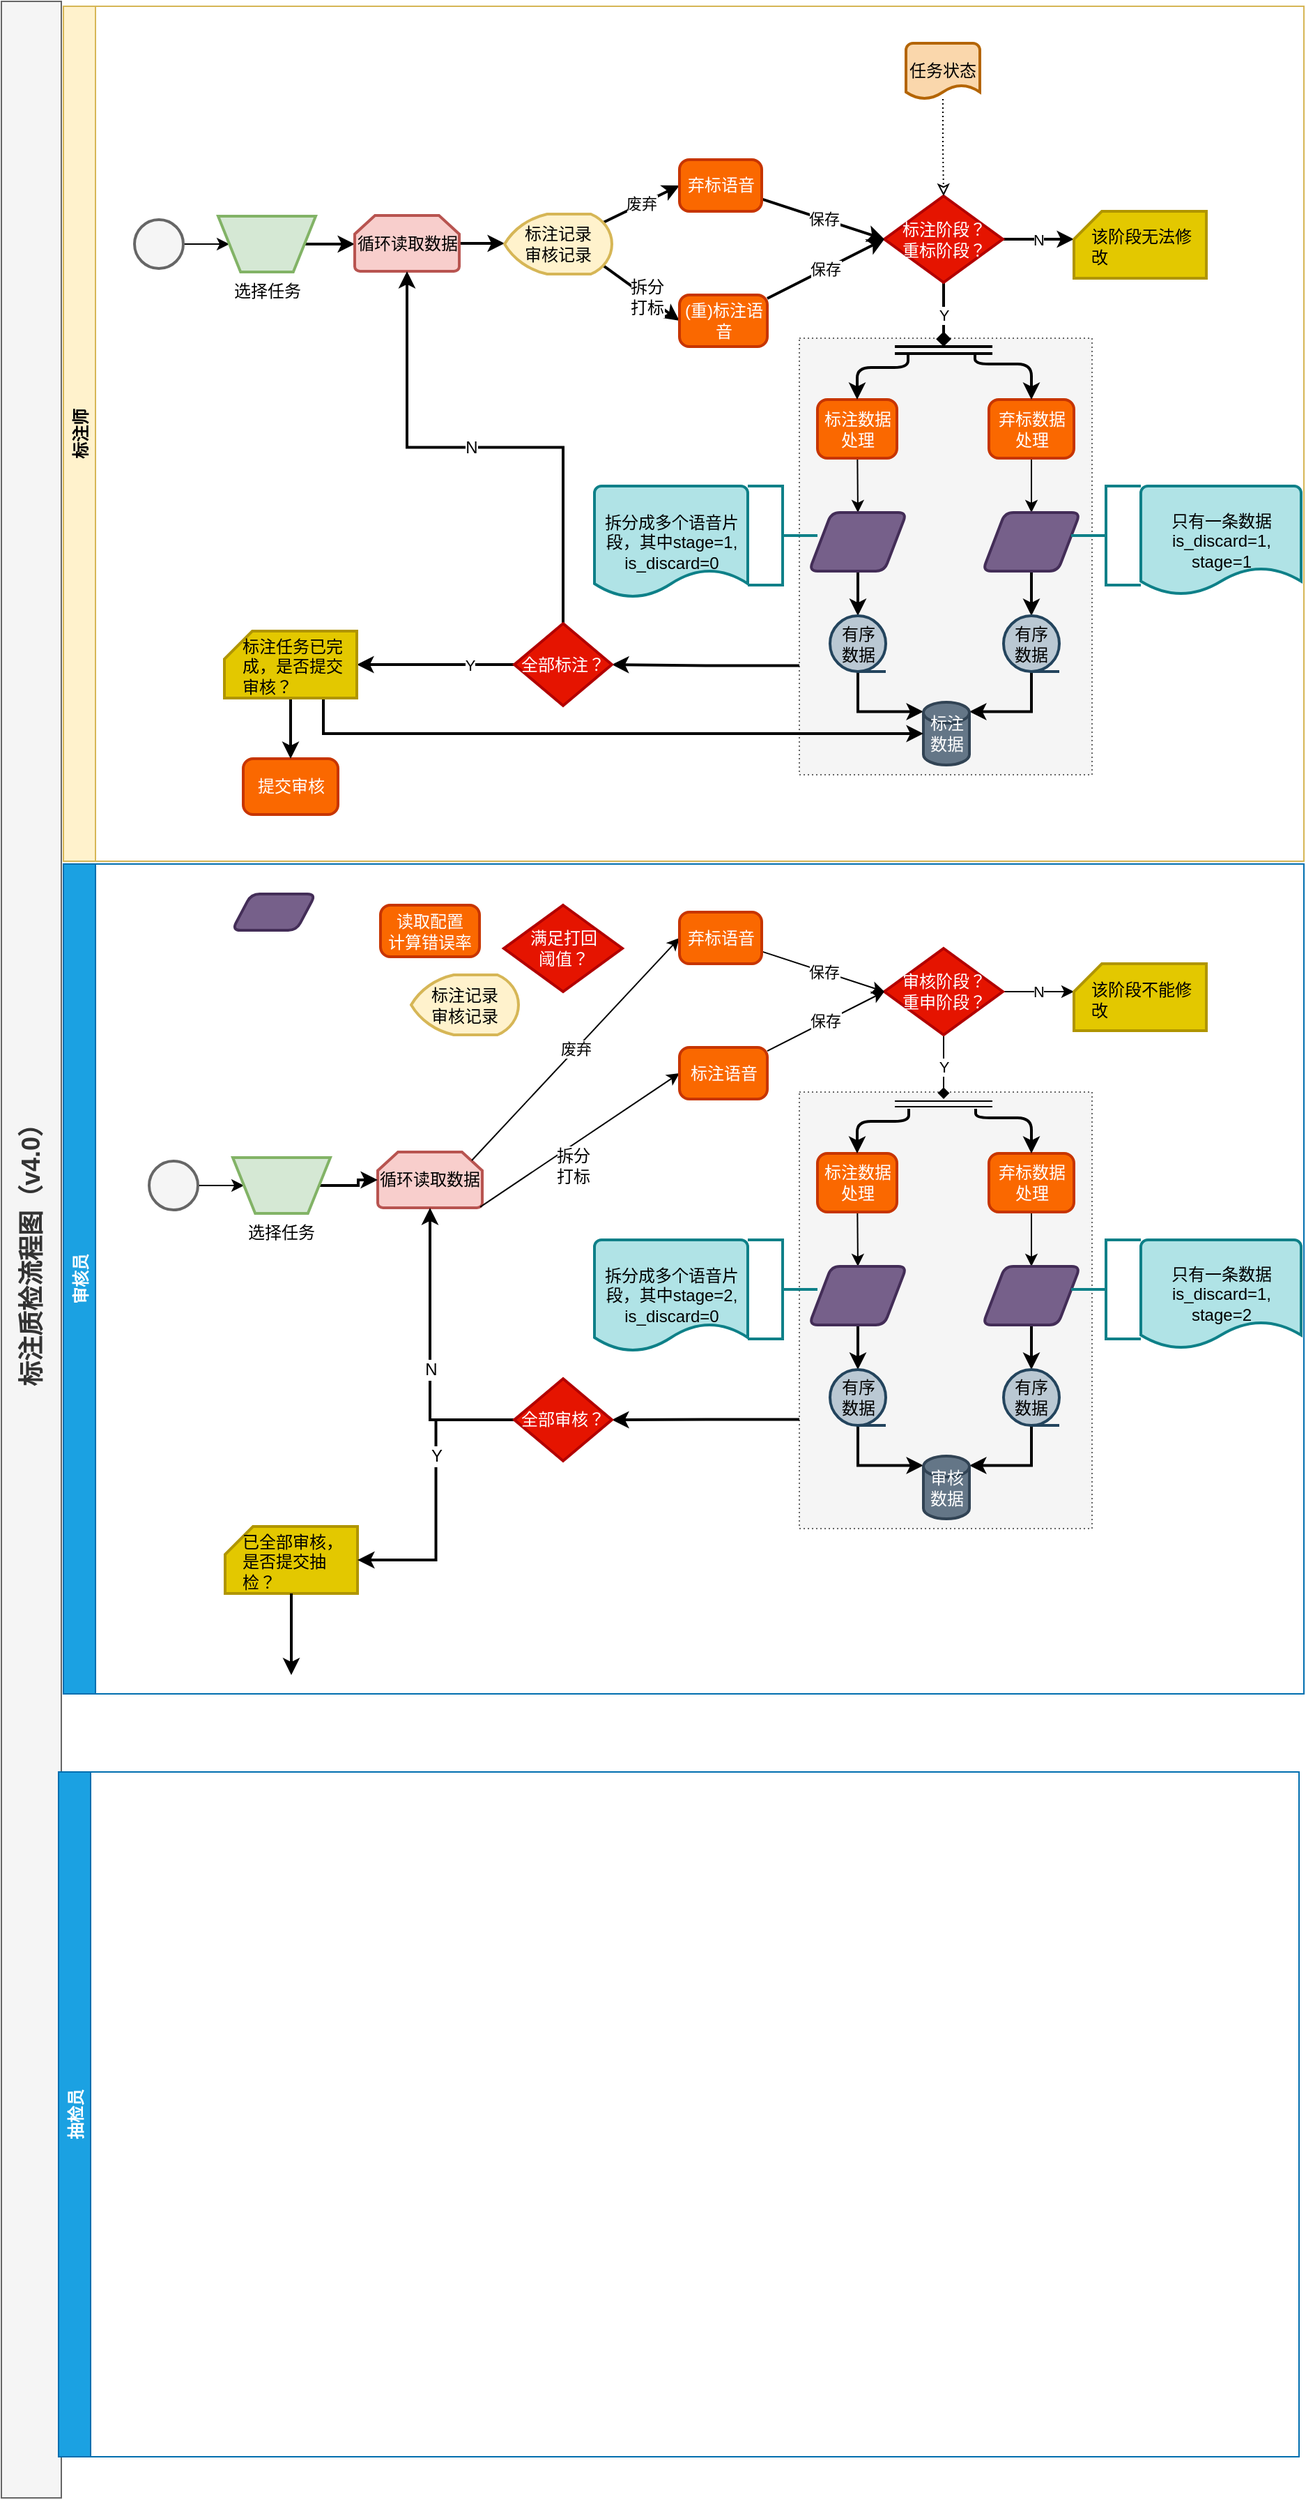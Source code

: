 <mxfile version="11.3.2" type="github" pages="1"><diagram id="u58Il5LebJj5SQy6znpF" name="第 1 页"><mxGraphModel dx="1412" dy="2069" grid="1" gridSize="10" guides="1" tooltips="1" connect="1" arrows="1" fold="1" page="1" pageScale="1" pageWidth="827" pageHeight="1169" math="0" shadow="0"><root><mxCell id="0"/><mxCell id="1" parent="0"/><mxCell id="zQAhxZt7NQ1w7nsfqlbU-1" value="标注师" style="swimlane;fillColor=#fff2cc;strokeColor=#d6b656;rotation=-90;" vertex="1" parent="1"><mxGeometry x="283" y="-225" width="613" height="890" as="geometry"/></mxCell><mxCell id="zQAhxZt7NQ1w7nsfqlbU-2" value="" style="rounded=0;whiteSpace=wrap;html=1;fillColor=#f5f5f5;strokeColor=#666666;fontColor=#333333;dashed=1;dashPattern=1 2;" vertex="1" parent="zQAhxZt7NQ1w7nsfqlbU-1"><mxGeometry x="389.5" y="376.5" width="210" height="313" as="geometry"/></mxCell><mxCell id="zQAhxZt7NQ1w7nsfqlbU-3" style="edgeStyle=orthogonalEdgeStyle;rounded=0;orthogonalLoop=1;jettySize=auto;html=1;exitX=0;exitY=0.75;exitDx=0;exitDy=0;entryX=1;entryY=0.5;entryDx=0;entryDy=0;entryPerimeter=0;endArrow=classic;endFill=1;strokeWidth=2;" edge="1" parent="zQAhxZt7NQ1w7nsfqlbU-1" source="zQAhxZt7NQ1w7nsfqlbU-2" target="zQAhxZt7NQ1w7nsfqlbU-43"><mxGeometry relative="1" as="geometry"/></mxCell><mxCell id="zQAhxZt7NQ1w7nsfqlbU-4" style="edgeStyle=orthogonalEdgeStyle;rounded=0;orthogonalLoop=1;jettySize=auto;html=1;entryX=0;entryY=0.5;entryDx=0;entryDy=0;" edge="1" parent="zQAhxZt7NQ1w7nsfqlbU-1" source="zQAhxZt7NQ1w7nsfqlbU-5" target="zQAhxZt7NQ1w7nsfqlbU-10"><mxGeometry relative="1" as="geometry"/></mxCell><mxCell id="zQAhxZt7NQ1w7nsfqlbU-5" value="" style="strokeWidth=2;html=1;shape=mxgraph.flowchart.start_2;whiteSpace=wrap;rotation=-90;fillColor=#f5f5f5;strokeColor=#666666;fontColor=#333333;" vertex="1" parent="zQAhxZt7NQ1w7nsfqlbU-1"><mxGeometry x="-87.5" y="291.5" width="35" height="35" as="geometry"/></mxCell><mxCell id="zQAhxZt7NQ1w7nsfqlbU-6" style="rounded=0;orthogonalLoop=1;jettySize=auto;html=1;entryX=0;entryY=0.5;entryDx=0;entryDy=0;exitX=0.92;exitY=0.86;exitDx=0;exitDy=0;exitPerimeter=0;strokeWidth=2;" edge="1" parent="zQAhxZt7NQ1w7nsfqlbU-1" source="zQAhxZt7NQ1w7nsfqlbU-106" target="zQAhxZt7NQ1w7nsfqlbU-17"><mxGeometry relative="1" as="geometry"><mxPoint x="297" y="327.9" as="sourcePoint"/></mxGeometry></mxCell><mxCell id="zQAhxZt7NQ1w7nsfqlbU-7" value="拆分&lt;br&gt;打标" style="text;html=1;resizable=0;points=[];align=center;verticalAlign=middle;labelBackgroundColor=#ffffff;" vertex="1" connectable="0" parent="zQAhxZt7NQ1w7nsfqlbU-6"><mxGeometry x="-0.23" y="-1" relative="1" as="geometry"><mxPoint x="10" y="6.5" as="offset"/></mxGeometry></mxCell><mxCell id="zQAhxZt7NQ1w7nsfqlbU-8" value="废弃" style="edgeStyle=none;rounded=0;orthogonalLoop=1;jettySize=auto;html=1;exitX=0.92;exitY=0.14;exitDx=0;exitDy=0;entryX=0;entryY=0.5;entryDx=0;entryDy=0;exitPerimeter=0;strokeWidth=2;" edge="1" parent="zQAhxZt7NQ1w7nsfqlbU-1" source="zQAhxZt7NQ1w7nsfqlbU-106" target="zQAhxZt7NQ1w7nsfqlbU-19"><mxGeometry relative="1" as="geometry"><mxPoint x="298.5" y="308.5" as="sourcePoint"/></mxGeometry></mxCell><mxCell id="zQAhxZt7NQ1w7nsfqlbU-108" style="edgeStyle=orthogonalEdgeStyle;rounded=0;orthogonalLoop=1;jettySize=auto;html=1;exitX=1;exitY=0.5;exitDx=0;exitDy=0;entryX=0;entryY=0.5;entryDx=0;entryDy=0;entryPerimeter=0;strokeWidth=2;" edge="1" parent="zQAhxZt7NQ1w7nsfqlbU-1" source="zQAhxZt7NQ1w7nsfqlbU-10" target="zQAhxZt7NQ1w7nsfqlbU-38"><mxGeometry relative="1" as="geometry"/></mxCell><mxCell id="zQAhxZt7NQ1w7nsfqlbU-10" value="选择任务" style="verticalLabelPosition=bottom;verticalAlign=top;html=1;strokeWidth=2;shape=trapezoid;perimeter=trapezoidPerimeter;whiteSpace=wrap;size=0.23;arcSize=10;flipV=1;fillColor=#d5e8d4;rotation=0;strokeColor=#82b366;" vertex="1" parent="zQAhxZt7NQ1w7nsfqlbU-1"><mxGeometry x="-27.5" y="289" width="70" height="40" as="geometry"/></mxCell><mxCell id="zQAhxZt7NQ1w7nsfqlbU-11" value="N" style="edgeStyle=orthogonalEdgeStyle;rounded=0;orthogonalLoop=1;jettySize=auto;html=1;entryX=0;entryY=0;entryDx=0;entryDy=20;entryPerimeter=0;strokeWidth=2;" edge="1" parent="zQAhxZt7NQ1w7nsfqlbU-1" source="zQAhxZt7NQ1w7nsfqlbU-13" target="zQAhxZt7NQ1w7nsfqlbU-14"><mxGeometry relative="1" as="geometry"/></mxCell><mxCell id="zQAhxZt7NQ1w7nsfqlbU-12" value="Y" style="edgeStyle=none;rounded=0;orthogonalLoop=1;jettySize=auto;html=1;exitX=0.5;exitY=1;exitDx=0;exitDy=0;exitPerimeter=0;entryX=0.5;entryY=0;entryDx=0;entryDy=0;endArrow=diamond;endFill=1;strokeWidth=2;" edge="1" parent="zQAhxZt7NQ1w7nsfqlbU-1" source="zQAhxZt7NQ1w7nsfqlbU-13"><mxGeometry relative="1" as="geometry"><mxPoint x="493" y="382.5" as="targetPoint"/></mxGeometry></mxCell><mxCell id="zQAhxZt7NQ1w7nsfqlbU-13" value="标注阶段？&lt;br&gt;重标阶段？" style="strokeWidth=2;html=1;shape=mxgraph.flowchart.decision;whiteSpace=wrap;fillColor=#e51400;strokeColor=#B20000;fontColor=#ffffff;" vertex="1" parent="zQAhxZt7NQ1w7nsfqlbU-1"><mxGeometry x="450.5" y="274.5" width="85" height="62" as="geometry"/></mxCell><mxCell id="zQAhxZt7NQ1w7nsfqlbU-14" value="" style="verticalLabelPosition=bottom;verticalAlign=top;html=1;strokeWidth=2;shape=card;whiteSpace=wrap;size=20;arcSize=12;fillColor=#e3c800;strokeColor=#B09500;fontColor=#ffffff;" vertex="1" parent="zQAhxZt7NQ1w7nsfqlbU-1"><mxGeometry x="586.5" y="285.5" width="95" height="48" as="geometry"/></mxCell><mxCell id="zQAhxZt7NQ1w7nsfqlbU-15" value="该阶段无法修改" style="text;html=1;strokeColor=none;fillColor=none;align=left;verticalAlign=middle;whiteSpace=wrap;rounded=0;" vertex="1" parent="zQAhxZt7NQ1w7nsfqlbU-1"><mxGeometry x="596.5" y="301" width="75" height="20" as="geometry"/></mxCell><mxCell id="zQAhxZt7NQ1w7nsfqlbU-16" value="保存" style="edgeStyle=none;rounded=0;orthogonalLoop=1;jettySize=auto;html=1;entryX=0;entryY=0.5;entryDx=0;entryDy=0;entryPerimeter=0;strokeWidth=2;" edge="1" parent="zQAhxZt7NQ1w7nsfqlbU-1" source="zQAhxZt7NQ1w7nsfqlbU-17" target="zQAhxZt7NQ1w7nsfqlbU-13"><mxGeometry relative="1" as="geometry"/></mxCell><mxCell id="zQAhxZt7NQ1w7nsfqlbU-17" value="(重)标注语音" style="rounded=1;whiteSpace=wrap;html=1;absoluteArcSize=1;arcSize=14;strokeWidth=2;fillColor=#fa6800;strokeColor=#C73500;fontColor=#ffffff;" vertex="1" parent="zQAhxZt7NQ1w7nsfqlbU-1"><mxGeometry x="303.5" y="345.5" width="63" height="37" as="geometry"/></mxCell><mxCell id="zQAhxZt7NQ1w7nsfqlbU-18" value="保存" style="edgeStyle=none;rounded=0;orthogonalLoop=1;jettySize=auto;html=1;entryX=0;entryY=0.5;entryDx=0;entryDy=0;entryPerimeter=0;strokeWidth=2;" edge="1" parent="zQAhxZt7NQ1w7nsfqlbU-1" source="zQAhxZt7NQ1w7nsfqlbU-19" target="zQAhxZt7NQ1w7nsfqlbU-13"><mxGeometry relative="1" as="geometry"><mxPoint x="443.5" y="301.5" as="targetPoint"/></mxGeometry></mxCell><mxCell id="zQAhxZt7NQ1w7nsfqlbU-19" value="弃标语音" style="rounded=1;whiteSpace=wrap;html=1;absoluteArcSize=1;arcSize=14;strokeWidth=2;fillColor=#fa6800;strokeColor=#C73500;fontColor=#ffffff;" vertex="1" parent="zQAhxZt7NQ1w7nsfqlbU-1"><mxGeometry x="303.5" y="248.5" width="59" height="37" as="geometry"/></mxCell><mxCell id="zQAhxZt7NQ1w7nsfqlbU-20" value="" style="shape=link;html=1;strokeWidth=2;" edge="1" parent="zQAhxZt7NQ1w7nsfqlbU-1"><mxGeometry width="50" height="50" relative="1" as="geometry"><mxPoint x="458" y="385" as="sourcePoint"/><mxPoint x="528" y="385" as="targetPoint"/></mxGeometry></mxCell><mxCell id="zQAhxZt7NQ1w7nsfqlbU-21" style="edgeStyle=none;rounded=0;orthogonalLoop=1;jettySize=auto;html=1;entryX=0.5;entryY=0;entryDx=0;entryDy=0;endArrow=classic;endFill=1;" edge="1" parent="zQAhxZt7NQ1w7nsfqlbU-1" source="zQAhxZt7NQ1w7nsfqlbU-22" target="zQAhxZt7NQ1w7nsfqlbU-26"><mxGeometry relative="1" as="geometry"/></mxCell><mxCell id="zQAhxZt7NQ1w7nsfqlbU-22" value="标注数据处理" style="rounded=1;whiteSpace=wrap;html=1;absoluteArcSize=1;arcSize=14;strokeWidth=2;fillColor=#fa6800;strokeColor=#C73500;fontColor=#ffffff;" vertex="1" parent="zQAhxZt7NQ1w7nsfqlbU-1"><mxGeometry x="402.5" y="420.5" width="57" height="42" as="geometry"/></mxCell><mxCell id="zQAhxZt7NQ1w7nsfqlbU-23" style="edgeStyle=none;rounded=0;orthogonalLoop=1;jettySize=auto;html=1;entryX=0.5;entryY=0;entryDx=0;entryDy=0;endArrow=classic;endFill=1;" edge="1" parent="zQAhxZt7NQ1w7nsfqlbU-1" source="zQAhxZt7NQ1w7nsfqlbU-24" target="zQAhxZt7NQ1w7nsfqlbU-28"><mxGeometry relative="1" as="geometry"/></mxCell><mxCell id="zQAhxZt7NQ1w7nsfqlbU-24" value="弃标数据处理" style="rounded=1;whiteSpace=wrap;html=1;absoluteArcSize=1;arcSize=14;strokeWidth=2;fillColor=#fa6800;strokeColor=#C73500;fontColor=#ffffff;" vertex="1" parent="zQAhxZt7NQ1w7nsfqlbU-1"><mxGeometry x="525.5" y="420.5" width="61" height="42" as="geometry"/></mxCell><mxCell id="zQAhxZt7NQ1w7nsfqlbU-25" style="edgeStyle=orthogonalEdgeStyle;rounded=0;orthogonalLoop=1;jettySize=auto;html=1;endArrow=classic;endFill=1;strokeWidth=2;" edge="1" parent="zQAhxZt7NQ1w7nsfqlbU-1" source="zQAhxZt7NQ1w7nsfqlbU-26" target="zQAhxZt7NQ1w7nsfqlbU-34"><mxGeometry relative="1" as="geometry"/></mxCell><mxCell id="zQAhxZt7NQ1w7nsfqlbU-26" value="" style="verticalLabelPosition=bottom;verticalAlign=top;html=1;strokeWidth=2;shape=parallelogram;perimeter=parallelogramPerimeter;whiteSpace=wrap;rounded=1;arcSize=12;size=0.23;fillColor=#76608a;strokeColor=#432D57;fontColor=#ffffff;" vertex="1" parent="zQAhxZt7NQ1w7nsfqlbU-1"><mxGeometry x="396.5" y="501.5" width="70" height="42" as="geometry"/></mxCell><mxCell id="zQAhxZt7NQ1w7nsfqlbU-27" style="edgeStyle=orthogonalEdgeStyle;rounded=0;orthogonalLoop=1;jettySize=auto;html=1;endArrow=classic;endFill=1;strokeWidth=2;" edge="1" parent="zQAhxZt7NQ1w7nsfqlbU-1" source="zQAhxZt7NQ1w7nsfqlbU-28" target="zQAhxZt7NQ1w7nsfqlbU-36"><mxGeometry relative="1" as="geometry"/></mxCell><mxCell id="zQAhxZt7NQ1w7nsfqlbU-28" value="" style="verticalLabelPosition=bottom;verticalAlign=top;html=1;strokeWidth=2;shape=parallelogram;perimeter=parallelogramPerimeter;whiteSpace=wrap;rounded=1;arcSize=12;size=0.23;fillColor=#76608a;strokeColor=#432D57;fontColor=#ffffff;" vertex="1" parent="zQAhxZt7NQ1w7nsfqlbU-1"><mxGeometry x="521" y="501.5" width="70" height="42" as="geometry"/></mxCell><mxCell id="zQAhxZt7NQ1w7nsfqlbU-29" value="" style="strokeWidth=2;html=1;shape=mxgraph.flowchart.annotation_2;align=left;pointerEvents=1;fillColor=#b0e3e6;strokeColor=#0e8088;" vertex="1" parent="zQAhxZt7NQ1w7nsfqlbU-1"><mxGeometry x="584.5" y="482.5" width="50" height="71" as="geometry"/></mxCell><mxCell id="zQAhxZt7NQ1w7nsfqlbU-30" value="只有一条数据&lt;br&gt;is_discard=1,&lt;br&gt;stage=1" style="strokeWidth=2;html=1;shape=mxgraph.flowchart.document2;whiteSpace=wrap;size=0.25;fillColor=#b0e3e6;strokeColor=#0e8088;" vertex="1" parent="zQAhxZt7NQ1w7nsfqlbU-1"><mxGeometry x="634.5" y="482.5" width="115" height="78" as="geometry"/></mxCell><mxCell id="zQAhxZt7NQ1w7nsfqlbU-31" value="" style="strokeWidth=2;html=1;shape=mxgraph.flowchart.annotation_2;align=left;pointerEvents=1;fillColor=#b0e3e6;rotation=180;strokeColor=#0e8088;" vertex="1" parent="zQAhxZt7NQ1w7nsfqlbU-1"><mxGeometry x="352.5" y="482.5" width="50" height="71" as="geometry"/></mxCell><mxCell id="zQAhxZt7NQ1w7nsfqlbU-32" value="拆分成多个语音片段，其中stage=1,&lt;br&gt;is_discard=0" style="strokeWidth=2;html=1;shape=mxgraph.flowchart.document2;whiteSpace=wrap;size=0.25;fillColor=#b0e3e6;strokeColor=#0e8088;" vertex="1" parent="zQAhxZt7NQ1w7nsfqlbU-1"><mxGeometry x="242.5" y="482.5" width="110" height="80" as="geometry"/></mxCell><mxCell id="zQAhxZt7NQ1w7nsfqlbU-33" style="edgeStyle=orthogonalEdgeStyle;rounded=0;orthogonalLoop=1;jettySize=auto;html=1;entryX=0;entryY=0.15;entryDx=0;entryDy=0;entryPerimeter=0;endArrow=classic;endFill=1;strokeWidth=2;exitX=0.5;exitY=1;exitDx=0;exitDy=0;exitPerimeter=0;" edge="1" parent="zQAhxZt7NQ1w7nsfqlbU-1" source="zQAhxZt7NQ1w7nsfqlbU-34" target="zQAhxZt7NQ1w7nsfqlbU-37"><mxGeometry relative="1" as="geometry"/></mxCell><mxCell id="zQAhxZt7NQ1w7nsfqlbU-34" value="有序&lt;br&gt;数据" style="strokeWidth=2;html=1;shape=mxgraph.flowchart.sequential_data;whiteSpace=wrap;fillColor=#bac8d3;strokeColor=#23445d;" vertex="1" parent="zQAhxZt7NQ1w7nsfqlbU-1"><mxGeometry x="411.5" y="575.5" width="40" height="40" as="geometry"/></mxCell><mxCell id="zQAhxZt7NQ1w7nsfqlbU-35" style="edgeStyle=orthogonalEdgeStyle;rounded=0;orthogonalLoop=1;jettySize=auto;html=1;entryX=1;entryY=0.15;entryDx=0;entryDy=0;entryPerimeter=0;endArrow=classic;endFill=1;strokeWidth=2;exitX=0.5;exitY=1;exitDx=0;exitDy=0;exitPerimeter=0;" edge="1" parent="zQAhxZt7NQ1w7nsfqlbU-1" source="zQAhxZt7NQ1w7nsfqlbU-36" target="zQAhxZt7NQ1w7nsfqlbU-37"><mxGeometry relative="1" as="geometry"/></mxCell><mxCell id="zQAhxZt7NQ1w7nsfqlbU-36" value="有序&lt;br&gt;数据" style="strokeWidth=2;html=1;shape=mxgraph.flowchart.sequential_data;whiteSpace=wrap;fillColor=#bac8d3;strokeColor=#23445d;" vertex="1" parent="zQAhxZt7NQ1w7nsfqlbU-1"><mxGeometry x="536" y="575.5" width="40" height="40" as="geometry"/></mxCell><mxCell id="zQAhxZt7NQ1w7nsfqlbU-37" value="标注数据" style="strokeWidth=2;html=1;shape=mxgraph.flowchart.database;whiteSpace=wrap;fillColor=#647687;strokeColor=#314354;fontColor=#ffffff;" vertex="1" parent="zQAhxZt7NQ1w7nsfqlbU-1"><mxGeometry x="478.5" y="637.5" width="33" height="45" as="geometry"/></mxCell><mxCell id="zQAhxZt7NQ1w7nsfqlbU-109" style="edgeStyle=orthogonalEdgeStyle;rounded=0;orthogonalLoop=1;jettySize=auto;html=1;exitX=1;exitY=0.5;exitDx=0;exitDy=0;exitPerimeter=0;entryX=0;entryY=0.5;entryDx=0;entryDy=0;entryPerimeter=0;strokeWidth=2;" edge="1" parent="zQAhxZt7NQ1w7nsfqlbU-1" source="zQAhxZt7NQ1w7nsfqlbU-38" target="zQAhxZt7NQ1w7nsfqlbU-106"><mxGeometry relative="1" as="geometry"/></mxCell><mxCell id="zQAhxZt7NQ1w7nsfqlbU-38" value="循环读取数据" style="strokeWidth=2;html=1;shape=mxgraph.flowchart.loop_limit;whiteSpace=wrap;fillColor=#f8cecc;strokeColor=#b85450;" vertex="1" parent="zQAhxZt7NQ1w7nsfqlbU-1"><mxGeometry x="70.5" y="288.5" width="75" height="40" as="geometry"/></mxCell><mxCell id="zQAhxZt7NQ1w7nsfqlbU-39" value="" style="endArrow=classic;html=1;edgeStyle=orthogonalEdgeStyle;entryX=0.5;entryY=0;entryDx=0;entryDy=0;strokeWidth=2;" edge="1" parent="zQAhxZt7NQ1w7nsfqlbU-1" target="zQAhxZt7NQ1w7nsfqlbU-22"><mxGeometry width="50" height="50" relative="1" as="geometry"><mxPoint x="467.5" y="387.5" as="sourcePoint"/><mxPoint x="333" y="407.5" as="targetPoint"/><Array as="points"><mxPoint x="467.5" y="397.5"/><mxPoint x="431.5" y="397.5"/></Array></mxGeometry></mxCell><mxCell id="zQAhxZt7NQ1w7nsfqlbU-40" style="edgeStyle=orthogonalEdgeStyle;rounded=0;orthogonalLoop=1;jettySize=auto;html=1;entryX=0.5;entryY=1;entryDx=0;entryDy=0;entryPerimeter=0;endArrow=classic;endFill=1;strokeWidth=2;exitX=0.5;exitY=0;exitDx=0;exitDy=0;exitPerimeter=0;" edge="1" parent="zQAhxZt7NQ1w7nsfqlbU-1" source="zQAhxZt7NQ1w7nsfqlbU-43" target="zQAhxZt7NQ1w7nsfqlbU-38"><mxGeometry relative="1" as="geometry"/></mxCell><mxCell id="zQAhxZt7NQ1w7nsfqlbU-41" value="N" style="text;html=1;resizable=0;points=[];align=center;verticalAlign=middle;labelBackgroundColor=#ffffff;" vertex="1" connectable="0" parent="zQAhxZt7NQ1w7nsfqlbU-40"><mxGeometry y="-10" relative="1" as="geometry"><mxPoint x="-10" y="10" as="offset"/></mxGeometry></mxCell><mxCell id="zQAhxZt7NQ1w7nsfqlbU-42" value="Y" style="edgeStyle=orthogonalEdgeStyle;rounded=0;orthogonalLoop=1;jettySize=auto;html=1;exitX=0;exitY=0.5;exitDx=0;exitDy=0;exitPerimeter=0;entryX=1;entryY=0.5;entryDx=0;entryDy=0;endArrow=classic;endFill=1;strokeWidth=2;entryPerimeter=0;" edge="1" parent="zQAhxZt7NQ1w7nsfqlbU-1" source="zQAhxZt7NQ1w7nsfqlbU-43" target="zQAhxZt7NQ1w7nsfqlbU-48"><mxGeometry x="-0.429" relative="1" as="geometry"><mxPoint as="offset"/></mxGeometry></mxCell><mxCell id="zQAhxZt7NQ1w7nsfqlbU-43" value="全部标注？" style="strokeWidth=2;html=1;shape=mxgraph.flowchart.decision;whiteSpace=wrap;fillColor=#e51400;strokeColor=#B20000;fontColor=#ffffff;" vertex="1" parent="zQAhxZt7NQ1w7nsfqlbU-1"><mxGeometry x="185" y="581" width="70" height="59" as="geometry"/></mxCell><mxCell id="zQAhxZt7NQ1w7nsfqlbU-44" value="" style="endArrow=classic;html=1;entryX=0.5;entryY=0;entryDx=0;entryDy=0;edgeStyle=orthogonalEdgeStyle;strokeWidth=2;" edge="1" parent="zQAhxZt7NQ1w7nsfqlbU-1" target="zQAhxZt7NQ1w7nsfqlbU-24"><mxGeometry width="50" height="50" relative="1" as="geometry"><mxPoint x="515.5" y="387.5" as="sourcePoint"/><mxPoint x="717" y="399.5" as="targetPoint"/><Array as="points"><mxPoint x="515.5" y="395"/><mxPoint x="556.5" y="395"/></Array></mxGeometry></mxCell><mxCell id="zQAhxZt7NQ1w7nsfqlbU-45" style="edgeStyle=orthogonalEdgeStyle;rounded=0;orthogonalLoop=1;jettySize=auto;html=1;entryX=0;entryY=0.5;entryDx=0;entryDy=0;entryPerimeter=0;endArrow=classic;endFill=1;strokeWidth=2;" edge="1" parent="zQAhxZt7NQ1w7nsfqlbU-1" target="zQAhxZt7NQ1w7nsfqlbU-37"><mxGeometry relative="1" as="geometry"><mxPoint x="48" y="635" as="sourcePoint"/><Array as="points"><mxPoint x="48" y="660"/></Array></mxGeometry></mxCell><mxCell id="zQAhxZt7NQ1w7nsfqlbU-46" value="提交审核" style="rounded=1;whiteSpace=wrap;html=1;absoluteArcSize=1;arcSize=14;strokeWidth=2;fillColor=#fa6800;strokeColor=#C73500;fontColor=#ffffff;" vertex="1" parent="zQAhxZt7NQ1w7nsfqlbU-1"><mxGeometry x="-9.5" y="678" width="68" height="40" as="geometry"/></mxCell><mxCell id="zQAhxZt7NQ1w7nsfqlbU-47" style="edgeStyle=orthogonalEdgeStyle;rounded=0;orthogonalLoop=1;jettySize=auto;html=1;entryX=0.5;entryY=0;entryDx=0;entryDy=0;endArrow=classic;endFill=1;strokeWidth=2;" edge="1" parent="zQAhxZt7NQ1w7nsfqlbU-1" source="zQAhxZt7NQ1w7nsfqlbU-48" target="zQAhxZt7NQ1w7nsfqlbU-46"><mxGeometry relative="1" as="geometry"/></mxCell><mxCell id="zQAhxZt7NQ1w7nsfqlbU-48" value="" style="verticalLabelPosition=bottom;verticalAlign=top;html=1;strokeWidth=2;shape=card;whiteSpace=wrap;size=20;arcSize=12;fillColor=#e3c800;strokeColor=#B09500;fontColor=#ffffff;" vertex="1" parent="zQAhxZt7NQ1w7nsfqlbU-1"><mxGeometry x="-23" y="586.5" width="95" height="48" as="geometry"/></mxCell><mxCell id="zQAhxZt7NQ1w7nsfqlbU-49" value="标注任务已完成，是否提交审核？" style="text;html=1;strokeColor=none;fillColor=none;align=left;verticalAlign=middle;whiteSpace=wrap;rounded=0;" vertex="1" parent="zQAhxZt7NQ1w7nsfqlbU-1"><mxGeometry x="-12" y="602" width="75" height="20" as="geometry"/></mxCell><mxCell id="zQAhxZt7NQ1w7nsfqlbU-106" value="标注记录&lt;br&gt;审核记录" style="strokeWidth=2;html=1;shape=mxgraph.flowchart.display;whiteSpace=wrap;fillColor=#fff2cc;strokeColor=#d6b656;" vertex="1" parent="zQAhxZt7NQ1w7nsfqlbU-1"><mxGeometry x="178" y="287.5" width="77" height="43" as="geometry"/></mxCell><mxCell id="zQAhxZt7NQ1w7nsfqlbU-50" value="审核员" style="swimlane;fillColor=#1ba1e2;strokeColor=#006EAF;rotation=-90;fontColor=#ffffff;" vertex="1" parent="1"><mxGeometry x="292" y="381" width="595" height="890" as="geometry"/></mxCell><mxCell id="zQAhxZt7NQ1w7nsfqlbU-51" value="" style="verticalLabelPosition=bottom;verticalAlign=top;html=1;strokeWidth=2;shape=parallelogram;perimeter=parallelogramPerimeter;whiteSpace=wrap;rounded=1;arcSize=12;size=0.23;fillColor=#76608a;strokeColor=#432D57;fontColor=#ffffff;" vertex="1" parent="zQAhxZt7NQ1w7nsfqlbU-50"><mxGeometry x="-26.5" y="169" width="60" height="26" as="geometry"/></mxCell><mxCell id="zQAhxZt7NQ1w7nsfqlbU-52" value="" style="verticalLabelPosition=bottom;verticalAlign=top;html=1;strokeWidth=2;shape=card;whiteSpace=wrap;size=20;arcSize=12;fillColor=#e3c800;strokeColor=#B09500;fontColor=#ffffff;" vertex="1" parent="zQAhxZt7NQ1w7nsfqlbU-50"><mxGeometry x="-31.5" y="622.5" width="95" height="48" as="geometry"/></mxCell><mxCell id="zQAhxZt7NQ1w7nsfqlbU-53" value="已全部审核，是否提交抽检？" style="text;html=1;strokeColor=none;fillColor=none;align=left;verticalAlign=middle;whiteSpace=wrap;rounded=0;" vertex="1" parent="zQAhxZt7NQ1w7nsfqlbU-50"><mxGeometry x="-21.5" y="638" width="75" height="20" as="geometry"/></mxCell><mxCell id="zQAhxZt7NQ1w7nsfqlbU-90" value="循环读取数据" style="strokeWidth=2;html=1;shape=mxgraph.flowchart.loop_limit;whiteSpace=wrap;fillColor=#f8cecc;strokeColor=#b85450;" vertex="1" parent="zQAhxZt7NQ1w7nsfqlbU-50"><mxGeometry x="78" y="354" width="75" height="40" as="geometry"/></mxCell><mxCell id="zQAhxZt7NQ1w7nsfqlbU-112" value="标注记录&lt;br&gt;审核记录" style="strokeWidth=2;html=1;shape=mxgraph.flowchart.display;whiteSpace=wrap;fillColor=#fff2cc;strokeColor=#d6b656;" vertex="1" parent="zQAhxZt7NQ1w7nsfqlbU-50"><mxGeometry x="102" y="227" width="77" height="43" as="geometry"/></mxCell><mxCell id="zQAhxZt7NQ1w7nsfqlbU-113" value="满足打回&lt;br&gt;阈值？" style="strokeWidth=2;html=1;shape=mxgraph.flowchart.decision;whiteSpace=wrap;fillColor=#e51400;strokeColor=#B20000;fontColor=#ffffff;" vertex="1" parent="zQAhxZt7NQ1w7nsfqlbU-50"><mxGeometry x="168.5" y="177" width="85" height="62" as="geometry"/></mxCell><mxCell id="zQAhxZt7NQ1w7nsfqlbU-114" value="读取配置&lt;br&gt;计算错误率" style="rounded=1;whiteSpace=wrap;html=1;absoluteArcSize=1;arcSize=14;strokeWidth=2;fillColor=#fa6800;strokeColor=#C73500;fontColor=#ffffff;" vertex="1" parent="zQAhxZt7NQ1w7nsfqlbU-50"><mxGeometry x="80" y="177" width="71" height="37" as="geometry"/></mxCell><mxCell id="zQAhxZt7NQ1w7nsfqlbU-54" value="" style="rounded=0;whiteSpace=wrap;html=1;fillColor=#f5f5f5;strokeColor=#666666;fontColor=#333333;dashed=1;dashPattern=1 2;" vertex="1" parent="1"><mxGeometry x="672.5" y="692" width="210" height="313" as="geometry"/></mxCell><mxCell id="zQAhxZt7NQ1w7nsfqlbU-55" style="edgeStyle=orthogonalEdgeStyle;rounded=0;orthogonalLoop=1;jettySize=auto;html=1;exitX=0;exitY=0.75;exitDx=0;exitDy=0;entryX=1;entryY=0.5;entryDx=0;entryDy=0;entryPerimeter=0;endArrow=classic;endFill=1;strokeWidth=2;" edge="1" parent="1" source="zQAhxZt7NQ1w7nsfqlbU-54" target="zQAhxZt7NQ1w7nsfqlbU-96"><mxGeometry relative="1" as="geometry"/></mxCell><mxCell id="zQAhxZt7NQ1w7nsfqlbU-56" style="edgeStyle=orthogonalEdgeStyle;rounded=0;orthogonalLoop=1;jettySize=auto;html=1;entryX=0;entryY=0.5;entryDx=0;entryDy=0;" edge="1" parent="1" source="zQAhxZt7NQ1w7nsfqlbU-57" target="zQAhxZt7NQ1w7nsfqlbU-62"><mxGeometry relative="1" as="geometry"/></mxCell><mxCell id="zQAhxZt7NQ1w7nsfqlbU-57" value="" style="strokeWidth=2;html=1;shape=mxgraph.flowchart.start_2;whiteSpace=wrap;rotation=-90;fillColor=#f5f5f5;strokeColor=#666666;fontColor=#333333;" vertex="1" parent="1"><mxGeometry x="206" y="741.5" width="35" height="35" as="geometry"/></mxCell><mxCell id="zQAhxZt7NQ1w7nsfqlbU-58" style="rounded=0;orthogonalLoop=1;jettySize=auto;html=1;entryX=0;entryY=0.5;entryDx=0;entryDy=0;exitX=0.98;exitY=0.985;exitDx=0;exitDy=0;exitPerimeter=0;" edge="1" parent="1" source="zQAhxZt7NQ1w7nsfqlbU-90" target="zQAhxZt7NQ1w7nsfqlbU-69"><mxGeometry relative="1" as="geometry"><mxPoint x="253" y="822.4" as="sourcePoint"/></mxGeometry></mxCell><mxCell id="zQAhxZt7NQ1w7nsfqlbU-59" value="拆分&lt;br&gt;打标" style="text;html=1;resizable=0;points=[];align=center;verticalAlign=middle;labelBackgroundColor=#ffffff;" vertex="1" connectable="0" parent="zQAhxZt7NQ1w7nsfqlbU-58"><mxGeometry x="-0.23" y="-1" relative="1" as="geometry"><mxPoint x="10" y="6.5" as="offset"/></mxGeometry></mxCell><mxCell id="zQAhxZt7NQ1w7nsfqlbU-60" value="废弃" style="edgeStyle=none;rounded=0;orthogonalLoop=1;jettySize=auto;html=1;exitX=0.9;exitY=0.15;exitDx=0;exitDy=0;entryX=0;entryY=0.5;entryDx=0;entryDy=0;exitPerimeter=0;" edge="1" parent="1" source="zQAhxZt7NQ1w7nsfqlbU-90" target="zQAhxZt7NQ1w7nsfqlbU-71"><mxGeometry relative="1" as="geometry"><mxPoint x="254.5" y="803" as="sourcePoint"/></mxGeometry></mxCell><mxCell id="zQAhxZt7NQ1w7nsfqlbU-61" style="edgeStyle=orthogonalEdgeStyle;rounded=0;orthogonalLoop=1;jettySize=auto;html=1;entryX=0;entryY=0.5;entryDx=0;entryDy=0;entryPerimeter=0;endArrow=classic;endFill=1;strokeWidth=2;" edge="1" parent="1" source="zQAhxZt7NQ1w7nsfqlbU-62" target="zQAhxZt7NQ1w7nsfqlbU-90"><mxGeometry relative="1" as="geometry"/></mxCell><mxCell id="zQAhxZt7NQ1w7nsfqlbU-62" value="选择任务" style="verticalLabelPosition=bottom;verticalAlign=top;html=1;strokeWidth=2;shape=trapezoid;perimeter=trapezoidPerimeter;whiteSpace=wrap;size=0.23;arcSize=10;flipV=1;fillColor=#d5e8d4;rotation=0;strokeColor=#82b366;" vertex="1" parent="1"><mxGeometry x="266" y="739" width="70" height="40" as="geometry"/></mxCell><mxCell id="zQAhxZt7NQ1w7nsfqlbU-63" value="N" style="edgeStyle=orthogonalEdgeStyle;rounded=0;orthogonalLoop=1;jettySize=auto;html=1;entryX=0;entryY=0;entryDx=0;entryDy=20;entryPerimeter=0;" edge="1" parent="1" source="zQAhxZt7NQ1w7nsfqlbU-65" target="zQAhxZt7NQ1w7nsfqlbU-66"><mxGeometry relative="1" as="geometry"/></mxCell><mxCell id="zQAhxZt7NQ1w7nsfqlbU-64" value="Y" style="edgeStyle=none;rounded=0;orthogonalLoop=1;jettySize=auto;html=1;exitX=0.5;exitY=1;exitDx=0;exitDy=0;exitPerimeter=0;entryX=0.5;entryY=0;entryDx=0;entryDy=0;endArrow=diamond;endFill=1;" edge="1" parent="1" source="zQAhxZt7NQ1w7nsfqlbU-65"><mxGeometry relative="1" as="geometry"><mxPoint x="776" y="697" as="targetPoint"/></mxGeometry></mxCell><mxCell id="zQAhxZt7NQ1w7nsfqlbU-65" value="审核阶段？&lt;br&gt;重申阶段？" style="strokeWidth=2;html=1;shape=mxgraph.flowchart.decision;whiteSpace=wrap;fillColor=#e51400;strokeColor=#B20000;fontColor=#ffffff;" vertex="1" parent="1"><mxGeometry x="733.5" y="589" width="85" height="62" as="geometry"/></mxCell><mxCell id="zQAhxZt7NQ1w7nsfqlbU-66" value="" style="verticalLabelPosition=bottom;verticalAlign=top;html=1;strokeWidth=2;shape=card;whiteSpace=wrap;size=20;arcSize=12;fillColor=#e3c800;strokeColor=#B09500;fontColor=#ffffff;" vertex="1" parent="1"><mxGeometry x="869.5" y="600" width="95" height="48" as="geometry"/></mxCell><mxCell id="zQAhxZt7NQ1w7nsfqlbU-67" value="该阶段不能修改" style="text;html=1;strokeColor=none;fillColor=none;align=left;verticalAlign=middle;whiteSpace=wrap;rounded=0;" vertex="1" parent="1"><mxGeometry x="879.5" y="615.5" width="75" height="20" as="geometry"/></mxCell><mxCell id="zQAhxZt7NQ1w7nsfqlbU-68" value="保存" style="edgeStyle=none;rounded=0;orthogonalLoop=1;jettySize=auto;html=1;entryX=0;entryY=0.5;entryDx=0;entryDy=0;entryPerimeter=0;" edge="1" parent="1" source="zQAhxZt7NQ1w7nsfqlbU-69" target="zQAhxZt7NQ1w7nsfqlbU-65"><mxGeometry relative="1" as="geometry"/></mxCell><mxCell id="zQAhxZt7NQ1w7nsfqlbU-69" value="标注语音" style="rounded=1;whiteSpace=wrap;html=1;absoluteArcSize=1;arcSize=14;strokeWidth=2;fillColor=#fa6800;strokeColor=#C73500;fontColor=#ffffff;" vertex="1" parent="1"><mxGeometry x="586.5" y="660" width="63" height="37" as="geometry"/></mxCell><mxCell id="zQAhxZt7NQ1w7nsfqlbU-70" value="保存" style="edgeStyle=none;rounded=0;orthogonalLoop=1;jettySize=auto;html=1;entryX=0;entryY=0.5;entryDx=0;entryDy=0;entryPerimeter=0;" edge="1" parent="1" source="zQAhxZt7NQ1w7nsfqlbU-71" target="zQAhxZt7NQ1w7nsfqlbU-65"><mxGeometry relative="1" as="geometry"><mxPoint x="399.5" y="796" as="targetPoint"/></mxGeometry></mxCell><mxCell id="zQAhxZt7NQ1w7nsfqlbU-71" value="弃标语音" style="rounded=1;whiteSpace=wrap;html=1;absoluteArcSize=1;arcSize=14;strokeWidth=2;fillColor=#fa6800;strokeColor=#C73500;fontColor=#ffffff;" vertex="1" parent="1"><mxGeometry x="586.5" y="563" width="59" height="37" as="geometry"/></mxCell><mxCell id="zQAhxZt7NQ1w7nsfqlbU-72" value="" style="shape=link;html=1;" edge="1" parent="1"><mxGeometry width="50" height="50" relative="1" as="geometry"><mxPoint x="741" y="700.5" as="sourcePoint"/><mxPoint x="811" y="700.5" as="targetPoint"/></mxGeometry></mxCell><mxCell id="zQAhxZt7NQ1w7nsfqlbU-73" style="edgeStyle=none;rounded=0;orthogonalLoop=1;jettySize=auto;html=1;entryX=0.5;entryY=0;entryDx=0;entryDy=0;endArrow=classic;endFill=1;" edge="1" parent="1" source="zQAhxZt7NQ1w7nsfqlbU-74" target="zQAhxZt7NQ1w7nsfqlbU-78"><mxGeometry relative="1" as="geometry"/></mxCell><mxCell id="zQAhxZt7NQ1w7nsfqlbU-74" value="标注数据处理" style="rounded=1;whiteSpace=wrap;html=1;absoluteArcSize=1;arcSize=14;strokeWidth=2;fillColor=#fa6800;strokeColor=#C73500;fontColor=#ffffff;" vertex="1" parent="1"><mxGeometry x="685.5" y="736" width="57" height="42" as="geometry"/></mxCell><mxCell id="zQAhxZt7NQ1w7nsfqlbU-75" style="edgeStyle=none;rounded=0;orthogonalLoop=1;jettySize=auto;html=1;entryX=0.5;entryY=0;entryDx=0;entryDy=0;endArrow=classic;endFill=1;" edge="1" parent="1" source="zQAhxZt7NQ1w7nsfqlbU-76" target="zQAhxZt7NQ1w7nsfqlbU-80"><mxGeometry relative="1" as="geometry"/></mxCell><mxCell id="zQAhxZt7NQ1w7nsfqlbU-76" value="弃标数据处理" style="rounded=1;whiteSpace=wrap;html=1;absoluteArcSize=1;arcSize=14;strokeWidth=2;fillColor=#fa6800;strokeColor=#C73500;fontColor=#ffffff;" vertex="1" parent="1"><mxGeometry x="808.5" y="736" width="61" height="42" as="geometry"/></mxCell><mxCell id="zQAhxZt7NQ1w7nsfqlbU-77" style="edgeStyle=orthogonalEdgeStyle;rounded=0;orthogonalLoop=1;jettySize=auto;html=1;endArrow=classic;endFill=1;strokeWidth=2;" edge="1" parent="1" source="zQAhxZt7NQ1w7nsfqlbU-78" target="zQAhxZt7NQ1w7nsfqlbU-86"><mxGeometry relative="1" as="geometry"/></mxCell><mxCell id="zQAhxZt7NQ1w7nsfqlbU-78" value="" style="verticalLabelPosition=bottom;verticalAlign=top;html=1;strokeWidth=2;shape=parallelogram;perimeter=parallelogramPerimeter;whiteSpace=wrap;rounded=1;arcSize=12;size=0.23;fillColor=#76608a;strokeColor=#432D57;fontColor=#ffffff;" vertex="1" parent="1"><mxGeometry x="679.5" y="817" width="70" height="42" as="geometry"/></mxCell><mxCell id="zQAhxZt7NQ1w7nsfqlbU-79" style="edgeStyle=orthogonalEdgeStyle;rounded=0;orthogonalLoop=1;jettySize=auto;html=1;endArrow=classic;endFill=1;strokeWidth=2;" edge="1" parent="1" source="zQAhxZt7NQ1w7nsfqlbU-80" target="zQAhxZt7NQ1w7nsfqlbU-88"><mxGeometry relative="1" as="geometry"/></mxCell><mxCell id="zQAhxZt7NQ1w7nsfqlbU-80" value="" style="verticalLabelPosition=bottom;verticalAlign=top;html=1;strokeWidth=2;shape=parallelogram;perimeter=parallelogramPerimeter;whiteSpace=wrap;rounded=1;arcSize=12;size=0.23;fillColor=#76608a;strokeColor=#432D57;fontColor=#ffffff;" vertex="1" parent="1"><mxGeometry x="804" y="817" width="70" height="42" as="geometry"/></mxCell><mxCell id="zQAhxZt7NQ1w7nsfqlbU-81" value="" style="strokeWidth=2;html=1;shape=mxgraph.flowchart.annotation_2;align=left;pointerEvents=1;fillColor=#b0e3e6;strokeColor=#0e8088;" vertex="1" parent="1"><mxGeometry x="867.5" y="798" width="50" height="71" as="geometry"/></mxCell><mxCell id="zQAhxZt7NQ1w7nsfqlbU-82" value="只有一条数据&lt;br&gt;is_discard=1,&lt;br&gt;stage=2" style="strokeWidth=2;html=1;shape=mxgraph.flowchart.document2;whiteSpace=wrap;size=0.25;fillColor=#b0e3e6;strokeColor=#0e8088;" vertex="1" parent="1"><mxGeometry x="917.5" y="798" width="115" height="78" as="geometry"/></mxCell><mxCell id="zQAhxZt7NQ1w7nsfqlbU-83" value="" style="strokeWidth=2;html=1;shape=mxgraph.flowchart.annotation_2;align=left;pointerEvents=1;fillColor=#b0e3e6;rotation=180;strokeColor=#0e8088;" vertex="1" parent="1"><mxGeometry x="635.5" y="798" width="50" height="71" as="geometry"/></mxCell><mxCell id="zQAhxZt7NQ1w7nsfqlbU-84" value="拆分成多个语音片段，其中stage=2,&lt;br&gt;is_discard=0" style="strokeWidth=2;html=1;shape=mxgraph.flowchart.document2;whiteSpace=wrap;size=0.25;fillColor=#b0e3e6;strokeColor=#0e8088;" vertex="1" parent="1"><mxGeometry x="525.5" y="798" width="110" height="80" as="geometry"/></mxCell><mxCell id="zQAhxZt7NQ1w7nsfqlbU-85" style="edgeStyle=orthogonalEdgeStyle;rounded=0;orthogonalLoop=1;jettySize=auto;html=1;entryX=0;entryY=0.15;entryDx=0;entryDy=0;entryPerimeter=0;endArrow=classic;endFill=1;strokeWidth=2;exitX=0.5;exitY=1;exitDx=0;exitDy=0;exitPerimeter=0;" edge="1" parent="1" source="zQAhxZt7NQ1w7nsfqlbU-86" target="zQAhxZt7NQ1w7nsfqlbU-89"><mxGeometry relative="1" as="geometry"/></mxCell><mxCell id="zQAhxZt7NQ1w7nsfqlbU-86" value="有序&lt;br&gt;数据" style="strokeWidth=2;html=1;shape=mxgraph.flowchart.sequential_data;whiteSpace=wrap;fillColor=#bac8d3;strokeColor=#23445d;" vertex="1" parent="1"><mxGeometry x="694.5" y="891" width="40" height="40" as="geometry"/></mxCell><mxCell id="zQAhxZt7NQ1w7nsfqlbU-87" style="edgeStyle=orthogonalEdgeStyle;rounded=0;orthogonalLoop=1;jettySize=auto;html=1;entryX=1;entryY=0.15;entryDx=0;entryDy=0;entryPerimeter=0;endArrow=classic;endFill=1;strokeWidth=2;exitX=0.5;exitY=1;exitDx=0;exitDy=0;exitPerimeter=0;" edge="1" parent="1" source="zQAhxZt7NQ1w7nsfqlbU-88" target="zQAhxZt7NQ1w7nsfqlbU-89"><mxGeometry relative="1" as="geometry"/></mxCell><mxCell id="zQAhxZt7NQ1w7nsfqlbU-88" value="有序&lt;br&gt;数据" style="strokeWidth=2;html=1;shape=mxgraph.flowchart.sequential_data;whiteSpace=wrap;fillColor=#bac8d3;strokeColor=#23445d;" vertex="1" parent="1"><mxGeometry x="819" y="891" width="40" height="40" as="geometry"/></mxCell><mxCell id="zQAhxZt7NQ1w7nsfqlbU-89" value="审核数据" style="strokeWidth=2;html=1;shape=mxgraph.flowchart.database;whiteSpace=wrap;fillColor=#647687;strokeColor=#314354;fontColor=#ffffff;" vertex="1" parent="1"><mxGeometry x="761.5" y="953" width="33" height="45" as="geometry"/></mxCell><mxCell id="zQAhxZt7NQ1w7nsfqlbU-91" value="" style="endArrow=classic;html=1;edgeStyle=orthogonalEdgeStyle;entryX=0.5;entryY=0;entryDx=0;entryDy=0;strokeWidth=2;" edge="1" parent="1" target="zQAhxZt7NQ1w7nsfqlbU-74"><mxGeometry width="50" height="50" relative="1" as="geometry"><mxPoint x="751" y="704" as="sourcePoint"/><mxPoint x="289" y="903" as="targetPoint"/><Array as="points"><mxPoint x="750.5" y="713"/><mxPoint x="714.5" y="713"/></Array></mxGeometry></mxCell><mxCell id="zQAhxZt7NQ1w7nsfqlbU-92" style="edgeStyle=orthogonalEdgeStyle;rounded=0;orthogonalLoop=1;jettySize=auto;html=1;entryX=0.5;entryY=1;entryDx=0;entryDy=0;entryPerimeter=0;endArrow=classic;endFill=1;strokeWidth=2;" edge="1" parent="1" source="zQAhxZt7NQ1w7nsfqlbU-96" target="zQAhxZt7NQ1w7nsfqlbU-90"><mxGeometry relative="1" as="geometry"/></mxCell><mxCell id="zQAhxZt7NQ1w7nsfqlbU-93" value="N" style="text;html=1;resizable=0;points=[];align=center;verticalAlign=middle;labelBackgroundColor=#ffffff;" vertex="1" connectable="0" parent="zQAhxZt7NQ1w7nsfqlbU-92"><mxGeometry y="-10" relative="1" as="geometry"><mxPoint x="-10" y="10" as="offset"/></mxGeometry></mxCell><mxCell id="zQAhxZt7NQ1w7nsfqlbU-94" style="edgeStyle=orthogonalEdgeStyle;rounded=0;orthogonalLoop=1;jettySize=auto;html=1;entryX=1;entryY=0.5;entryDx=0;entryDy=0;entryPerimeter=0;endArrow=classic;endFill=1;strokeWidth=2;" edge="1" parent="1" source="zQAhxZt7NQ1w7nsfqlbU-96" target="zQAhxZt7NQ1w7nsfqlbU-52"><mxGeometry relative="1" as="geometry"/></mxCell><mxCell id="zQAhxZt7NQ1w7nsfqlbU-95" value="Y" style="text;html=1;resizable=0;points=[];align=center;verticalAlign=middle;labelBackgroundColor=#ffffff;" vertex="1" connectable="0" parent="zQAhxZt7NQ1w7nsfqlbU-94"><mxGeometry x="-0.231" relative="1" as="geometry"><mxPoint as="offset"/></mxGeometry></mxCell><mxCell id="zQAhxZt7NQ1w7nsfqlbU-96" value="全部审核？" style="strokeWidth=2;html=1;shape=mxgraph.flowchart.decision;whiteSpace=wrap;fillColor=#e51400;strokeColor=#B20000;fontColor=#ffffff;" vertex="1" parent="1"><mxGeometry x="468" y="897.5" width="70" height="59" as="geometry"/></mxCell><mxCell id="zQAhxZt7NQ1w7nsfqlbU-97" value="" style="endArrow=classic;html=1;entryX=0.5;entryY=0;entryDx=0;entryDy=0;edgeStyle=orthogonalEdgeStyle;strokeWidth=2;" edge="1" parent="1" target="zQAhxZt7NQ1w7nsfqlbU-76"><mxGeometry width="50" height="50" relative="1" as="geometry"><mxPoint x="799" y="704" as="sourcePoint"/><mxPoint x="673" y="895" as="targetPoint"/><Array as="points"><mxPoint x="798.5" y="710.5"/><mxPoint x="839.5" y="710.5"/></Array></mxGeometry></mxCell><mxCell id="zQAhxZt7NQ1w7nsfqlbU-100" value="" style="edgeStyle=orthogonalEdgeStyle;rounded=0;orthogonalLoop=1;jettySize=auto;html=1;endArrow=classic;endFill=1;strokeWidth=2;exitX=0.5;exitY=1;exitDx=0;exitDy=0;exitPerimeter=0;" edge="1" parent="1" source="zQAhxZt7NQ1w7nsfqlbU-52"><mxGeometry relative="1" as="geometry"><mxPoint x="308" y="1110" as="targetPoint"/></mxGeometry></mxCell><mxCell id="zQAhxZt7NQ1w7nsfqlbU-101" value="&lt;b style=&quot;font-size: 18px&quot;&gt;标注质检流程图（v4.0）&lt;br&gt;&lt;/b&gt;" style="rounded=0;whiteSpace=wrap;html=1;fillColor=#f5f5f5;align=center;verticalAlign=middle;horizontal=0;strokeColor=#666666;fontColor=#333333;" vertex="1" parent="1"><mxGeometry x="100" y="-90" width="43" height="1790" as="geometry"/></mxCell><mxCell id="zQAhxZt7NQ1w7nsfqlbU-102" value="抽检员" style="swimlane;fillColor=#1ba1e2;strokeColor=#006EAF;rotation=-90;fontColor=#ffffff;" vertex="1" parent="1"><mxGeometry x="340.5" y="980" width="491" height="890" as="geometry"/></mxCell><mxCell id="zQAhxZt7NQ1w7nsfqlbU-111" style="edgeStyle=orthogonalEdgeStyle;rounded=0;orthogonalLoop=1;jettySize=auto;html=1;entryX=0.5;entryY=0;entryDx=0;entryDy=0;entryPerimeter=0;strokeWidth=1;dashed=1;dashPattern=1 2;endArrow=classic;endFill=0;" edge="1" parent="1" source="zQAhxZt7NQ1w7nsfqlbU-110" target="zQAhxZt7NQ1w7nsfqlbU-13"><mxGeometry relative="1" as="geometry"/></mxCell><mxCell id="zQAhxZt7NQ1w7nsfqlbU-110" value="任务状态" style="strokeWidth=2;html=1;shape=mxgraph.flowchart.document2;whiteSpace=wrap;size=0.25;fillColor=#fad7ac;strokeColor=#b46504;" vertex="1" parent="1"><mxGeometry x="749" y="-60" width="53" height="40" as="geometry"/></mxCell></root></mxGraphModel></diagram></mxfile>